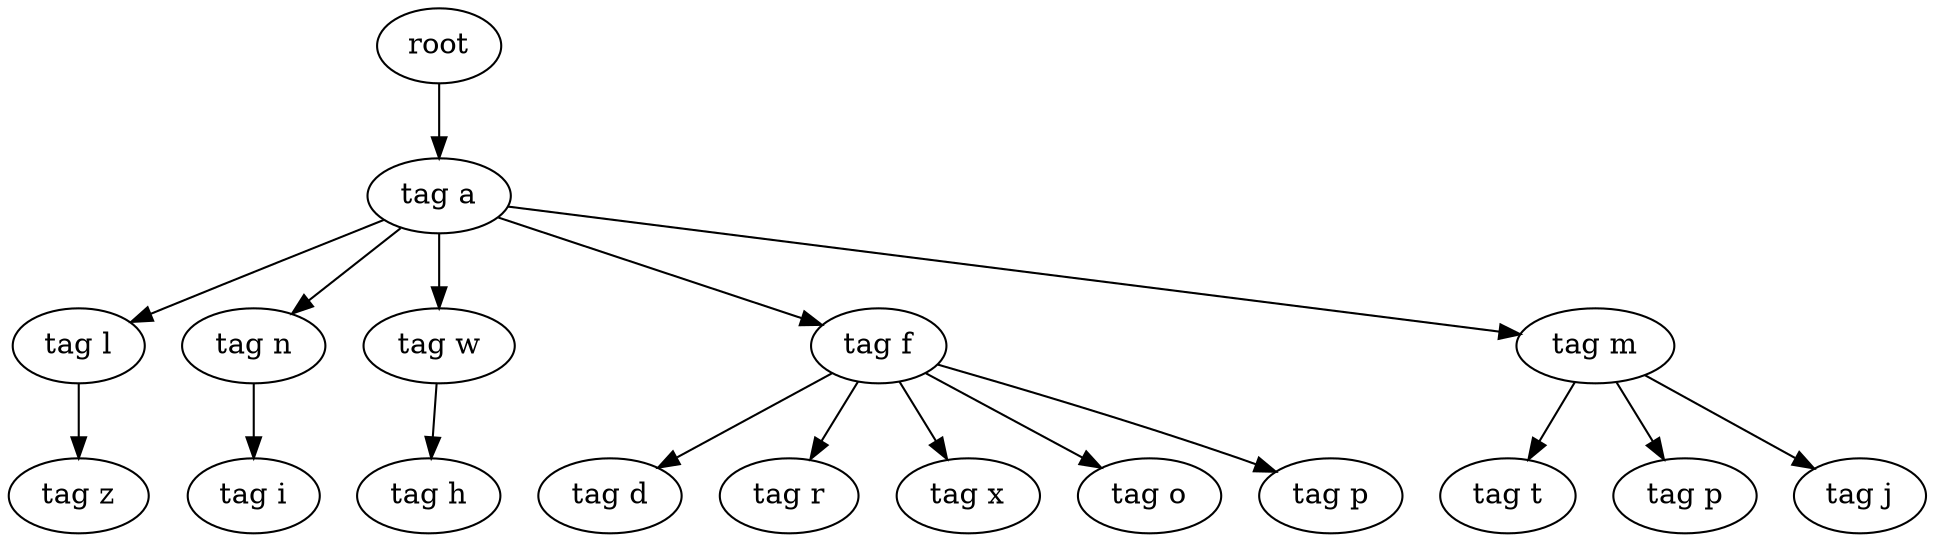 digraph Tree{
0[label="root"];
0->00
00[label="tag a"];
00->000
000[label="tag l"];
000->0000
0000[label="tag z"];
00->001
001[label="tag n"];
001->0010
0010[label="tag i"];
00->002
002[label="tag w"];
002->0020
0020[label="tag h"];
00->003
003[label="tag f"];
003->0030
0030[label="tag d"];
003->0031
0031[label="tag r"];
003->0032
0032[label="tag x"];
003->0033
0033[label="tag o"];
003->0034
0034[label="tag p"];
00->004
004[label="tag m"];
004->0040
0040[label="tag t"];
004->0041
0041[label="tag p"];
004->0042
0042[label="tag j"];
}
